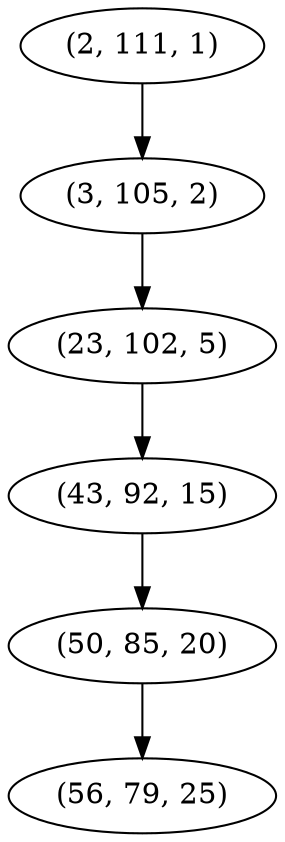 digraph tree {
    "(2, 111, 1)";
    "(3, 105, 2)";
    "(23, 102, 5)";
    "(43, 92, 15)";
    "(50, 85, 20)";
    "(56, 79, 25)";
    "(2, 111, 1)" -> "(3, 105, 2)";
    "(3, 105, 2)" -> "(23, 102, 5)";
    "(23, 102, 5)" -> "(43, 92, 15)";
    "(43, 92, 15)" -> "(50, 85, 20)";
    "(50, 85, 20)" -> "(56, 79, 25)";
}
